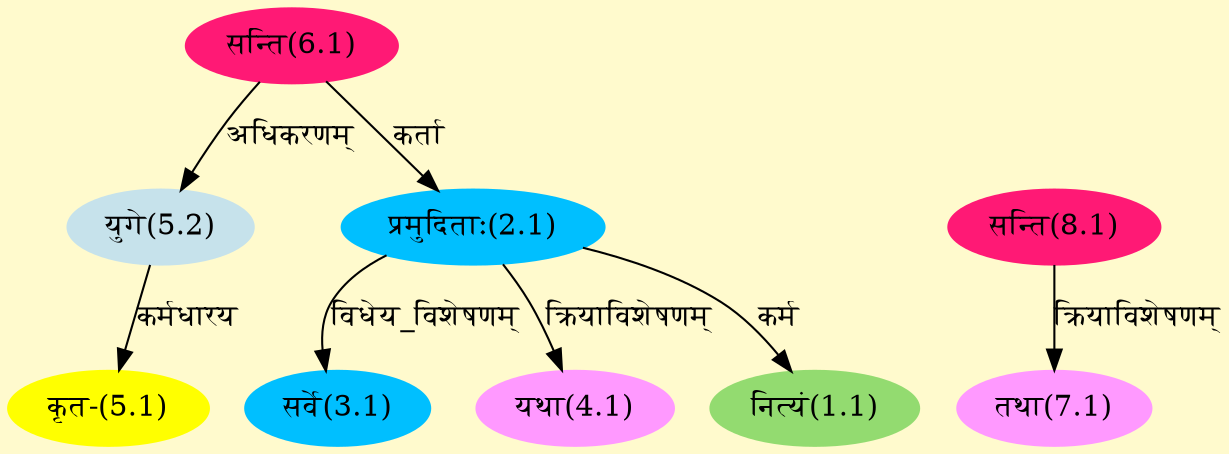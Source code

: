 digraph G{
rankdir=BT;
 compound=true;
 bgcolor="lemonchiffon1";
Node1_1 [style=filled, color="#93DB70" label = "नित्यं(1.1)"]
Node2_1 [style=filled, color="#00BFFF" label = "प्रमुदिताः(2.1)"]
Node6_1 [style=filled, color="#FF1975" label = "सन्ति(6.1)"]
Node3_1 [style=filled, color="#00BFFF" label = "सर्वे(3.1)"]
Node4_1 [style=filled, color="#FF99FF" label = "यथा(4.1)"]
Node [style=filled, color="" label = "()"]
Node5_1 [style=filled, color="#FFFF00" label = "कृत-(5.1)"]
Node5_2 [style=filled, color="#C6E2EB" label = "युगे(5.2)"]
Node7_1 [style=filled, color="#FF99FF" label = "तथा(7.1)"]
Node8_1 [style=filled, color="#FF1975" label = "सन्ति(8.1)"]
/* Start of Relations section */

Node1_1 -> Node2_1 [  label="कर्म"  dir="back" ]
Node2_1 -> Node6_1 [  label="कर्ता"  dir="back" ]
Node3_1 -> Node2_1 [  label="विधेय_विशेषणम्"  dir="back" ]
Node4_1 -> Node2_1 [  label="क्रियाविशेषणम्"  dir="back" ]
Node5_1 -> Node5_2 [  label="कर्मधारय"  dir="back" ]
Node5_2 -> Node6_1 [  label="अधिकरणम्"  dir="back" ]
Node7_1 -> Node8_1 [  label="क्रियाविशेषणम्"  dir="back" ]
}
